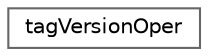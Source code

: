 digraph "类继承关系图"
{
 // LATEX_PDF_SIZE
  bgcolor="transparent";
  edge [fontname=Helvetica,fontsize=10,labelfontname=Helvetica,labelfontsize=10];
  node [fontname=Helvetica,fontsize=10,shape=box,height=0.2,width=0.4];
  rankdir="LR";
  Node0 [id="Node000000",label="tagVersionOper",height=0.2,width=0.4,color="grey40", fillcolor="white", style="filled",URL="$structtag_version_oper.html",tooltip="用于版本操作。"];
}
